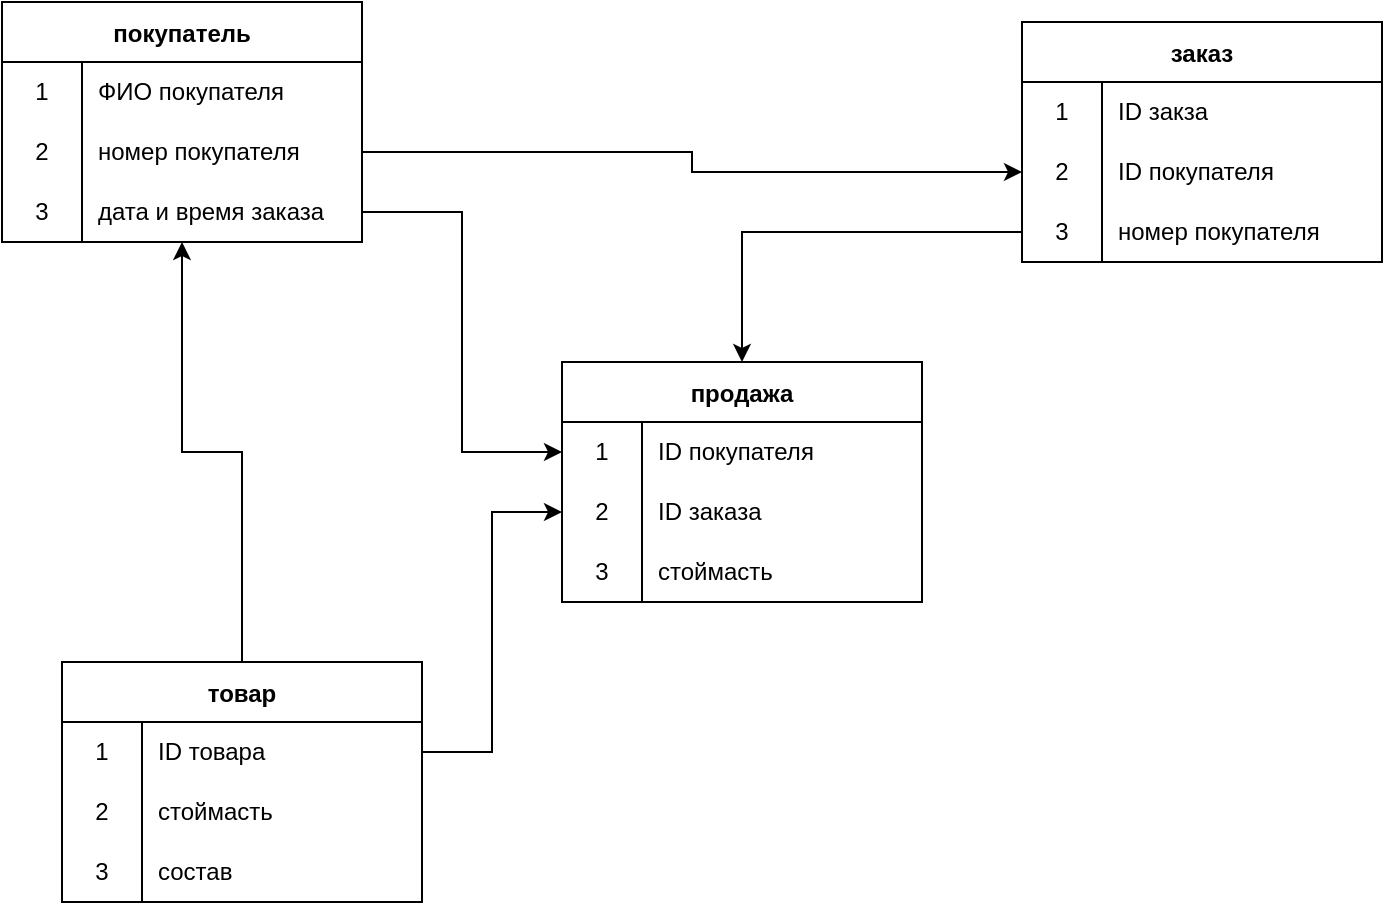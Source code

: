 <mxfile version="20.7.4" type="device"><diagram id="C5RBs43oDa-KdzZeNtuy" name="Page-1"><mxGraphModel dx="1072" dy="479" grid="1" gridSize="10" guides="1" tooltips="1" connect="1" arrows="1" fold="1" page="1" pageScale="1" pageWidth="827" pageHeight="1169" math="0" shadow="0"><root><mxCell id="WIyWlLk6GJQsqaUBKTNV-0"/><mxCell id="WIyWlLk6GJQsqaUBKTNV-1" parent="WIyWlLk6GJQsqaUBKTNV-0"/><mxCell id="AszBkOtqjtI0cDkQ528R-4" value="продажа" style="shape=table;startSize=30;container=1;collapsible=0;childLayout=tableLayout;fixedRows=1;rowLines=0;fontStyle=1;" vertex="1" parent="WIyWlLk6GJQsqaUBKTNV-1"><mxGeometry x="310" y="220" width="180" height="120" as="geometry"/></mxCell><mxCell id="AszBkOtqjtI0cDkQ528R-5" value="" style="shape=tableRow;horizontal=0;startSize=0;swimlaneHead=0;swimlaneBody=0;top=0;left=0;bottom=0;right=0;collapsible=0;dropTarget=0;fillColor=none;points=[[0,0.5],[1,0.5]];portConstraint=eastwest;" vertex="1" parent="AszBkOtqjtI0cDkQ528R-4"><mxGeometry y="30" width="180" height="30" as="geometry"/></mxCell><mxCell id="AszBkOtqjtI0cDkQ528R-6" value="1" style="shape=partialRectangle;html=1;whiteSpace=wrap;connectable=0;fillColor=none;top=0;left=0;bottom=0;right=0;overflow=hidden;pointerEvents=1;" vertex="1" parent="AszBkOtqjtI0cDkQ528R-5"><mxGeometry width="40" height="30" as="geometry"><mxRectangle width="40" height="30" as="alternateBounds"/></mxGeometry></mxCell><mxCell id="AszBkOtqjtI0cDkQ528R-7" value="ID покупателя" style="shape=partialRectangle;html=1;whiteSpace=wrap;connectable=0;fillColor=none;top=0;left=0;bottom=0;right=0;align=left;spacingLeft=6;overflow=hidden;" vertex="1" parent="AszBkOtqjtI0cDkQ528R-5"><mxGeometry x="40" width="140" height="30" as="geometry"><mxRectangle width="140" height="30" as="alternateBounds"/></mxGeometry></mxCell><mxCell id="AszBkOtqjtI0cDkQ528R-8" value="" style="shape=tableRow;horizontal=0;startSize=0;swimlaneHead=0;swimlaneBody=0;top=0;left=0;bottom=0;right=0;collapsible=0;dropTarget=0;fillColor=none;points=[[0,0.5],[1,0.5]];portConstraint=eastwest;" vertex="1" parent="AszBkOtqjtI0cDkQ528R-4"><mxGeometry y="60" width="180" height="30" as="geometry"/></mxCell><mxCell id="AszBkOtqjtI0cDkQ528R-9" value="2" style="shape=partialRectangle;html=1;whiteSpace=wrap;connectable=0;fillColor=none;top=0;left=0;bottom=0;right=0;overflow=hidden;" vertex="1" parent="AszBkOtqjtI0cDkQ528R-8"><mxGeometry width="40" height="30" as="geometry"><mxRectangle width="40" height="30" as="alternateBounds"/></mxGeometry></mxCell><mxCell id="AszBkOtqjtI0cDkQ528R-10" value="ID заказа" style="shape=partialRectangle;html=1;whiteSpace=wrap;connectable=0;fillColor=none;top=0;left=0;bottom=0;right=0;align=left;spacingLeft=6;overflow=hidden;" vertex="1" parent="AszBkOtqjtI0cDkQ528R-8"><mxGeometry x="40" width="140" height="30" as="geometry"><mxRectangle width="140" height="30" as="alternateBounds"/></mxGeometry></mxCell><mxCell id="AszBkOtqjtI0cDkQ528R-11" value="" style="shape=tableRow;horizontal=0;startSize=0;swimlaneHead=0;swimlaneBody=0;top=0;left=0;bottom=0;right=0;collapsible=0;dropTarget=0;fillColor=none;points=[[0,0.5],[1,0.5]];portConstraint=eastwest;" vertex="1" parent="AszBkOtqjtI0cDkQ528R-4"><mxGeometry y="90" width="180" height="30" as="geometry"/></mxCell><mxCell id="AszBkOtqjtI0cDkQ528R-12" value="3" style="shape=partialRectangle;html=1;whiteSpace=wrap;connectable=0;fillColor=none;top=0;left=0;bottom=0;right=0;overflow=hidden;" vertex="1" parent="AszBkOtqjtI0cDkQ528R-11"><mxGeometry width="40" height="30" as="geometry"><mxRectangle width="40" height="30" as="alternateBounds"/></mxGeometry></mxCell><mxCell id="AszBkOtqjtI0cDkQ528R-13" value="стоймасть" style="shape=partialRectangle;html=1;whiteSpace=wrap;connectable=0;fillColor=none;top=0;left=0;bottom=0;right=0;align=left;spacingLeft=6;overflow=hidden;" vertex="1" parent="AszBkOtqjtI0cDkQ528R-11"><mxGeometry x="40" width="140" height="30" as="geometry"><mxRectangle width="140" height="30" as="alternateBounds"/></mxGeometry></mxCell><mxCell id="AszBkOtqjtI0cDkQ528R-48" style="edgeStyle=orthogonalEdgeStyle;rounded=0;orthogonalLoop=1;jettySize=auto;html=1;exitX=0.5;exitY=0;exitDx=0;exitDy=0;entryX=0.5;entryY=1;entryDx=0;entryDy=0;entryPerimeter=0;" edge="1" parent="WIyWlLk6GJQsqaUBKTNV-1" source="AszBkOtqjtI0cDkQ528R-14" target="AszBkOtqjtI0cDkQ528R-41"><mxGeometry relative="1" as="geometry"/></mxCell><mxCell id="AszBkOtqjtI0cDkQ528R-14" value="товар" style="shape=table;startSize=30;container=1;collapsible=0;childLayout=tableLayout;fixedRows=1;rowLines=0;fontStyle=1;" vertex="1" parent="WIyWlLk6GJQsqaUBKTNV-1"><mxGeometry x="60" y="370" width="180" height="120" as="geometry"/></mxCell><mxCell id="AszBkOtqjtI0cDkQ528R-15" value="" style="shape=tableRow;horizontal=0;startSize=0;swimlaneHead=0;swimlaneBody=0;top=0;left=0;bottom=0;right=0;collapsible=0;dropTarget=0;fillColor=none;points=[[0,0.5],[1,0.5]];portConstraint=eastwest;" vertex="1" parent="AszBkOtqjtI0cDkQ528R-14"><mxGeometry y="30" width="180" height="30" as="geometry"/></mxCell><mxCell id="AszBkOtqjtI0cDkQ528R-16" value="1" style="shape=partialRectangle;html=1;whiteSpace=wrap;connectable=0;fillColor=none;top=0;left=0;bottom=0;right=0;overflow=hidden;pointerEvents=1;" vertex="1" parent="AszBkOtqjtI0cDkQ528R-15"><mxGeometry width="40" height="30" as="geometry"><mxRectangle width="40" height="30" as="alternateBounds"/></mxGeometry></mxCell><mxCell id="AszBkOtqjtI0cDkQ528R-17" value="ID товара" style="shape=partialRectangle;html=1;whiteSpace=wrap;connectable=0;fillColor=none;top=0;left=0;bottom=0;right=0;align=left;spacingLeft=6;overflow=hidden;" vertex="1" parent="AszBkOtqjtI0cDkQ528R-15"><mxGeometry x="40" width="140" height="30" as="geometry"><mxRectangle width="140" height="30" as="alternateBounds"/></mxGeometry></mxCell><mxCell id="AszBkOtqjtI0cDkQ528R-18" value="" style="shape=tableRow;horizontal=0;startSize=0;swimlaneHead=0;swimlaneBody=0;top=0;left=0;bottom=0;right=0;collapsible=0;dropTarget=0;fillColor=none;points=[[0,0.5],[1,0.5]];portConstraint=eastwest;" vertex="1" parent="AszBkOtqjtI0cDkQ528R-14"><mxGeometry y="60" width="180" height="30" as="geometry"/></mxCell><mxCell id="AszBkOtqjtI0cDkQ528R-19" value="2" style="shape=partialRectangle;html=1;whiteSpace=wrap;connectable=0;fillColor=none;top=0;left=0;bottom=0;right=0;overflow=hidden;" vertex="1" parent="AszBkOtqjtI0cDkQ528R-18"><mxGeometry width="40" height="30" as="geometry"><mxRectangle width="40" height="30" as="alternateBounds"/></mxGeometry></mxCell><mxCell id="AszBkOtqjtI0cDkQ528R-20" value="стоймасть" style="shape=partialRectangle;html=1;whiteSpace=wrap;connectable=0;fillColor=none;top=0;left=0;bottom=0;right=0;align=left;spacingLeft=6;overflow=hidden;" vertex="1" parent="AszBkOtqjtI0cDkQ528R-18"><mxGeometry x="40" width="140" height="30" as="geometry"><mxRectangle width="140" height="30" as="alternateBounds"/></mxGeometry></mxCell><mxCell id="AszBkOtqjtI0cDkQ528R-21" value="" style="shape=tableRow;horizontal=0;startSize=0;swimlaneHead=0;swimlaneBody=0;top=0;left=0;bottom=0;right=0;collapsible=0;dropTarget=0;fillColor=none;points=[[0,0.5],[1,0.5]];portConstraint=eastwest;" vertex="1" parent="AszBkOtqjtI0cDkQ528R-14"><mxGeometry y="90" width="180" height="30" as="geometry"/></mxCell><mxCell id="AszBkOtqjtI0cDkQ528R-22" value="3" style="shape=partialRectangle;html=1;whiteSpace=wrap;connectable=0;fillColor=none;top=0;left=0;bottom=0;right=0;overflow=hidden;" vertex="1" parent="AszBkOtqjtI0cDkQ528R-21"><mxGeometry width="40" height="30" as="geometry"><mxRectangle width="40" height="30" as="alternateBounds"/></mxGeometry></mxCell><mxCell id="AszBkOtqjtI0cDkQ528R-23" value="состав" style="shape=partialRectangle;html=1;whiteSpace=wrap;connectable=0;fillColor=none;top=0;left=0;bottom=0;right=0;align=left;spacingLeft=6;overflow=hidden;" vertex="1" parent="AszBkOtqjtI0cDkQ528R-21"><mxGeometry x="40" width="140" height="30" as="geometry"><mxRectangle width="140" height="30" as="alternateBounds"/></mxGeometry></mxCell><mxCell id="AszBkOtqjtI0cDkQ528R-24" value="заказ" style="shape=table;startSize=30;container=1;collapsible=0;childLayout=tableLayout;fixedRows=1;rowLines=0;fontStyle=1;" vertex="1" parent="WIyWlLk6GJQsqaUBKTNV-1"><mxGeometry x="540" y="50" width="180" height="120" as="geometry"/></mxCell><mxCell id="AszBkOtqjtI0cDkQ528R-25" value="" style="shape=tableRow;horizontal=0;startSize=0;swimlaneHead=0;swimlaneBody=0;top=0;left=0;bottom=0;right=0;collapsible=0;dropTarget=0;fillColor=none;points=[[0,0.5],[1,0.5]];portConstraint=eastwest;" vertex="1" parent="AszBkOtqjtI0cDkQ528R-24"><mxGeometry y="30" width="180" height="30" as="geometry"/></mxCell><mxCell id="AszBkOtqjtI0cDkQ528R-26" value="1" style="shape=partialRectangle;html=1;whiteSpace=wrap;connectable=0;fillColor=none;top=0;left=0;bottom=0;right=0;overflow=hidden;pointerEvents=1;" vertex="1" parent="AszBkOtqjtI0cDkQ528R-25"><mxGeometry width="40" height="30" as="geometry"><mxRectangle width="40" height="30" as="alternateBounds"/></mxGeometry></mxCell><mxCell id="AszBkOtqjtI0cDkQ528R-27" value="ID закза" style="shape=partialRectangle;html=1;whiteSpace=wrap;connectable=0;fillColor=none;top=0;left=0;bottom=0;right=0;align=left;spacingLeft=6;overflow=hidden;" vertex="1" parent="AszBkOtqjtI0cDkQ528R-25"><mxGeometry x="40" width="140" height="30" as="geometry"><mxRectangle width="140" height="30" as="alternateBounds"/></mxGeometry></mxCell><mxCell id="AszBkOtqjtI0cDkQ528R-28" value="" style="shape=tableRow;horizontal=0;startSize=0;swimlaneHead=0;swimlaneBody=0;top=0;left=0;bottom=0;right=0;collapsible=0;dropTarget=0;fillColor=none;points=[[0,0.5],[1,0.5]];portConstraint=eastwest;" vertex="1" parent="AszBkOtqjtI0cDkQ528R-24"><mxGeometry y="60" width="180" height="30" as="geometry"/></mxCell><mxCell id="AszBkOtqjtI0cDkQ528R-29" value="2" style="shape=partialRectangle;html=1;whiteSpace=wrap;connectable=0;fillColor=none;top=0;left=0;bottom=0;right=0;overflow=hidden;" vertex="1" parent="AszBkOtqjtI0cDkQ528R-28"><mxGeometry width="40" height="30" as="geometry"><mxRectangle width="40" height="30" as="alternateBounds"/></mxGeometry></mxCell><mxCell id="AszBkOtqjtI0cDkQ528R-30" value="ID покупателя" style="shape=partialRectangle;html=1;whiteSpace=wrap;connectable=0;fillColor=none;top=0;left=0;bottom=0;right=0;align=left;spacingLeft=6;overflow=hidden;" vertex="1" parent="AszBkOtqjtI0cDkQ528R-28"><mxGeometry x="40" width="140" height="30" as="geometry"><mxRectangle width="140" height="30" as="alternateBounds"/></mxGeometry></mxCell><mxCell id="AszBkOtqjtI0cDkQ528R-31" value="" style="shape=tableRow;horizontal=0;startSize=0;swimlaneHead=0;swimlaneBody=0;top=0;left=0;bottom=0;right=0;collapsible=0;dropTarget=0;fillColor=none;points=[[0,0.5],[1,0.5]];portConstraint=eastwest;" vertex="1" parent="AszBkOtqjtI0cDkQ528R-24"><mxGeometry y="90" width="180" height="30" as="geometry"/></mxCell><mxCell id="AszBkOtqjtI0cDkQ528R-32" value="3" style="shape=partialRectangle;html=1;whiteSpace=wrap;connectable=0;fillColor=none;top=0;left=0;bottom=0;right=0;overflow=hidden;" vertex="1" parent="AszBkOtqjtI0cDkQ528R-31"><mxGeometry width="40" height="30" as="geometry"><mxRectangle width="40" height="30" as="alternateBounds"/></mxGeometry></mxCell><mxCell id="AszBkOtqjtI0cDkQ528R-33" value="номер покупателя" style="shape=partialRectangle;html=1;whiteSpace=wrap;connectable=0;fillColor=none;top=0;left=0;bottom=0;right=0;align=left;spacingLeft=6;overflow=hidden;" vertex="1" parent="AszBkOtqjtI0cDkQ528R-31"><mxGeometry x="40" width="140" height="30" as="geometry"><mxRectangle width="140" height="30" as="alternateBounds"/></mxGeometry></mxCell><mxCell id="AszBkOtqjtI0cDkQ528R-34" value="покупатель" style="shape=table;startSize=30;container=1;collapsible=0;childLayout=tableLayout;fixedRows=1;rowLines=0;fontStyle=1;" vertex="1" parent="WIyWlLk6GJQsqaUBKTNV-1"><mxGeometry x="30" y="40" width="180" height="120" as="geometry"/></mxCell><mxCell id="AszBkOtqjtI0cDkQ528R-35" value="" style="shape=tableRow;horizontal=0;startSize=0;swimlaneHead=0;swimlaneBody=0;top=0;left=0;bottom=0;right=0;collapsible=0;dropTarget=0;fillColor=none;points=[[0,0.5],[1,0.5]];portConstraint=eastwest;" vertex="1" parent="AszBkOtqjtI0cDkQ528R-34"><mxGeometry y="30" width="180" height="30" as="geometry"/></mxCell><mxCell id="AszBkOtqjtI0cDkQ528R-36" value="1" style="shape=partialRectangle;html=1;whiteSpace=wrap;connectable=0;fillColor=none;top=0;left=0;bottom=0;right=0;overflow=hidden;pointerEvents=1;" vertex="1" parent="AszBkOtqjtI0cDkQ528R-35"><mxGeometry width="40" height="30" as="geometry"><mxRectangle width="40" height="30" as="alternateBounds"/></mxGeometry></mxCell><mxCell id="AszBkOtqjtI0cDkQ528R-37" value="ФИО покупателя" style="shape=partialRectangle;html=1;whiteSpace=wrap;connectable=0;fillColor=none;top=0;left=0;bottom=0;right=0;align=left;spacingLeft=6;overflow=hidden;" vertex="1" parent="AszBkOtqjtI0cDkQ528R-35"><mxGeometry x="40" width="140" height="30" as="geometry"><mxRectangle width="140" height="30" as="alternateBounds"/></mxGeometry></mxCell><mxCell id="AszBkOtqjtI0cDkQ528R-38" value="" style="shape=tableRow;horizontal=0;startSize=0;swimlaneHead=0;swimlaneBody=0;top=0;left=0;bottom=0;right=0;collapsible=0;dropTarget=0;fillColor=none;points=[[0,0.5],[1,0.5]];portConstraint=eastwest;" vertex="1" parent="AszBkOtqjtI0cDkQ528R-34"><mxGeometry y="60" width="180" height="30" as="geometry"/></mxCell><mxCell id="AszBkOtqjtI0cDkQ528R-39" value="2" style="shape=partialRectangle;html=1;whiteSpace=wrap;connectable=0;fillColor=none;top=0;left=0;bottom=0;right=0;overflow=hidden;" vertex="1" parent="AszBkOtqjtI0cDkQ528R-38"><mxGeometry width="40" height="30" as="geometry"><mxRectangle width="40" height="30" as="alternateBounds"/></mxGeometry></mxCell><mxCell id="AszBkOtqjtI0cDkQ528R-40" value="номер покупателя" style="shape=partialRectangle;html=1;whiteSpace=wrap;connectable=0;fillColor=none;top=0;left=0;bottom=0;right=0;align=left;spacingLeft=6;overflow=hidden;" vertex="1" parent="AszBkOtqjtI0cDkQ528R-38"><mxGeometry x="40" width="140" height="30" as="geometry"><mxRectangle width="140" height="30" as="alternateBounds"/></mxGeometry></mxCell><mxCell id="AszBkOtqjtI0cDkQ528R-41" value="" style="shape=tableRow;horizontal=0;startSize=0;swimlaneHead=0;swimlaneBody=0;top=0;left=0;bottom=0;right=0;collapsible=0;dropTarget=0;fillColor=none;points=[[0,0.5],[1,0.5]];portConstraint=eastwest;" vertex="1" parent="AszBkOtqjtI0cDkQ528R-34"><mxGeometry y="90" width="180" height="30" as="geometry"/></mxCell><mxCell id="AszBkOtqjtI0cDkQ528R-42" value="3" style="shape=partialRectangle;html=1;whiteSpace=wrap;connectable=0;fillColor=none;top=0;left=0;bottom=0;right=0;overflow=hidden;" vertex="1" parent="AszBkOtqjtI0cDkQ528R-41"><mxGeometry width="40" height="30" as="geometry"><mxRectangle width="40" height="30" as="alternateBounds"/></mxGeometry></mxCell><mxCell id="AszBkOtqjtI0cDkQ528R-43" value="дата и время заказа" style="shape=partialRectangle;html=1;whiteSpace=wrap;connectable=0;fillColor=none;top=0;left=0;bottom=0;right=0;align=left;spacingLeft=6;overflow=hidden;" vertex="1" parent="AszBkOtqjtI0cDkQ528R-41"><mxGeometry x="40" width="140" height="30" as="geometry"><mxRectangle width="140" height="30" as="alternateBounds"/></mxGeometry></mxCell><mxCell id="AszBkOtqjtI0cDkQ528R-44" style="edgeStyle=orthogonalEdgeStyle;rounded=0;orthogonalLoop=1;jettySize=auto;html=1;exitX=1;exitY=0.5;exitDx=0;exitDy=0;entryX=0;entryY=0.5;entryDx=0;entryDy=0;" edge="1" parent="WIyWlLk6GJQsqaUBKTNV-1" source="AszBkOtqjtI0cDkQ528R-38" target="AszBkOtqjtI0cDkQ528R-28"><mxGeometry relative="1" as="geometry"/></mxCell><mxCell id="AszBkOtqjtI0cDkQ528R-46" style="edgeStyle=orthogonalEdgeStyle;rounded=0;orthogonalLoop=1;jettySize=auto;html=1;exitX=0;exitY=0.5;exitDx=0;exitDy=0;entryX=0.5;entryY=0;entryDx=0;entryDy=0;" edge="1" parent="WIyWlLk6GJQsqaUBKTNV-1" source="AszBkOtqjtI0cDkQ528R-31" target="AszBkOtqjtI0cDkQ528R-4"><mxGeometry relative="1" as="geometry"/></mxCell><mxCell id="AszBkOtqjtI0cDkQ528R-47" style="edgeStyle=orthogonalEdgeStyle;rounded=0;orthogonalLoop=1;jettySize=auto;html=1;exitX=1;exitY=0.5;exitDx=0;exitDy=0;entryX=0;entryY=0.5;entryDx=0;entryDy=0;" edge="1" parent="WIyWlLk6GJQsqaUBKTNV-1" source="AszBkOtqjtI0cDkQ528R-15" target="AszBkOtqjtI0cDkQ528R-8"><mxGeometry relative="1" as="geometry"/></mxCell><mxCell id="AszBkOtqjtI0cDkQ528R-49" style="edgeStyle=orthogonalEdgeStyle;rounded=0;orthogonalLoop=1;jettySize=auto;html=1;exitX=1;exitY=0.5;exitDx=0;exitDy=0;entryX=0;entryY=0.5;entryDx=0;entryDy=0;" edge="1" parent="WIyWlLk6GJQsqaUBKTNV-1" source="AszBkOtqjtI0cDkQ528R-41" target="AszBkOtqjtI0cDkQ528R-5"><mxGeometry relative="1" as="geometry"/></mxCell></root></mxGraphModel></diagram></mxfile>